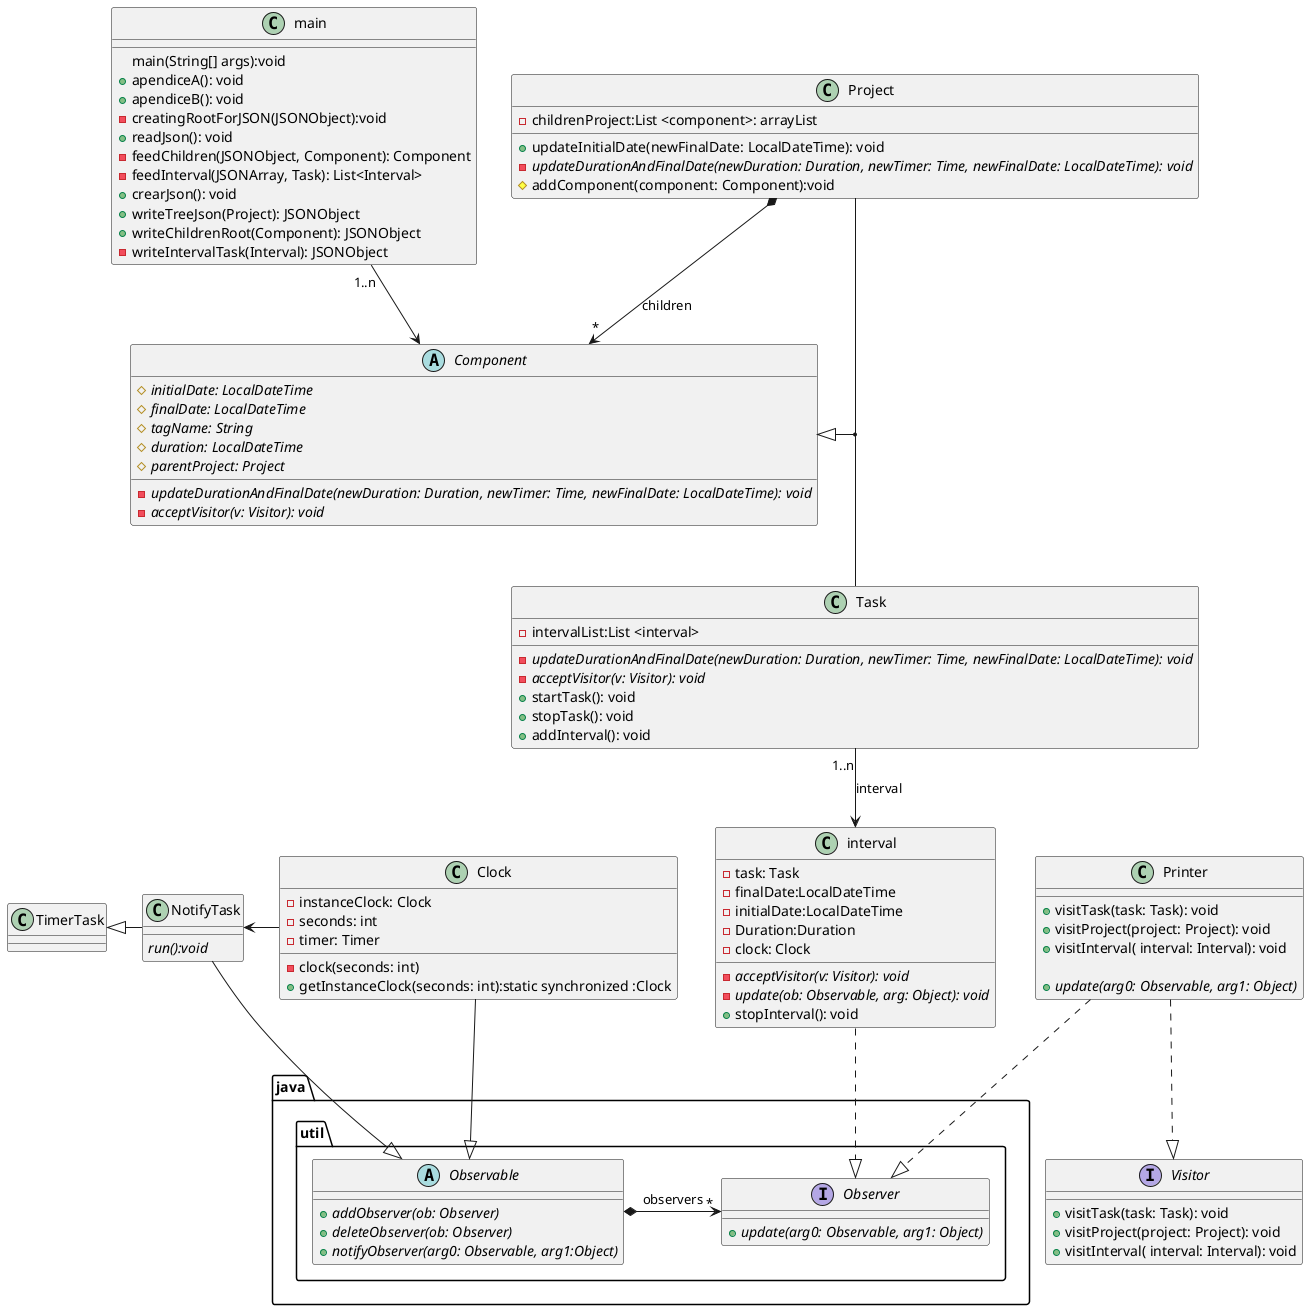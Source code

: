 @startuml
'https://plantuml.com/class-diagram



class main{
  main(String[] args):void
  +apendiceA(): void
  +apendiceB(): void
  -creatingRootForJSON(JSONObject):void
  +readJson(): void
  -feedChildren(JSONObject, Component): Component
  -feedInterval(JSONArray, Task): List<Interval>
  +crearJson(): void
  +writeTreeJson(Project): JSONObject
  +writeChildrenRoot(Component): JSONObject
  -writeIntervalTask(Interval): JSONObject
}
abstract Component{
    {abstract}#initialDate: LocalDateTime
    {abstract}#finalDate: LocalDateTime
    {abstract}#tagName: String
    {abstract}#duration: LocalDateTime
    {abstract}#parentProject: Project
    {abstract}-updateDurationAndFinalDate(newDuration: Duration, newTimer: Time, newFinalDate: LocalDateTime): void
    {abstract}-acceptVisitor(v: Visitor): void
}

Interface Visitor{
    +visitTask(task: Task): void
    +visitProject(project: Project): void
    +visitInterval( interval: Interval): void

}

class Project{
    -childrenProject:List <component>: arrayList
    +updateInitialDate(newFinalDate: LocalDateTime): void
    {abstract}-updateDurationAndFinalDate(newDuration: Duration, newTimer: Time, newFinalDate: LocalDateTime): void
    #addComponent(component: Component):void
}

class Task {
    -intervalList:List <interval>
    {abstract}-updateDurationAndFinalDate(newDuration: Duration, newTimer: Time, newFinalDate: LocalDateTime): void
    {abstract}-acceptVisitor(v: Visitor): void
    +startTask(): void
    +stopTask(): void
    +addInterval(): void
}
class interval{
    -task: Task
    -finalDate:LocalDateTime
    -initialDate:LocalDateTime
    -Duration:Duration
    -clock: Clock

    {abstract}-acceptVisitor(v: Visitor): void
    {abstract}-update(ob: Observable, arg: Object): void
    +stopInterval(): void

}

package java.util{

    interface Observer {

        +{abstract}update(arg0: Observable, arg1: Object)

    }

    Abstract Observable
    {
       +{abstract}addObserver(ob: Observer)
       +{abstract}deleteObserver(ob: Observer)
       +{abstract}notifyObserver(arg0: Observable, arg1:Object)
    }



}

class Clock {
    -instanceClock: Clock
    -seconds: int
    -timer: Timer
    -clock(seconds: int)
    +getInstanceClock(seconds: int):static synchronized :Clock

}

class NotifyTask{
    {abstract}run():void
}

class Printer{
    +visitTask(task: Task): void
    +visitProject(project: Project): void
    +visitInterval( interval: Interval): void

    +{abstract}update(arg0: Observable, arg1: Object)
}

Clock-left->NotifyTask
NotifyTask--|>Observable
NotifyTask-left-|>TimerTask

Printer..|>Visitor
Printer..|>Observer

main"1..n"--> Component
Project *--> "*"Component:children

Component <|--down(Project,Task)

Clock--|> Observable
interval ..|> Observer
Observable*--left>"*"Observer:observers
Task "1..n"--> interval:interval


@enduml